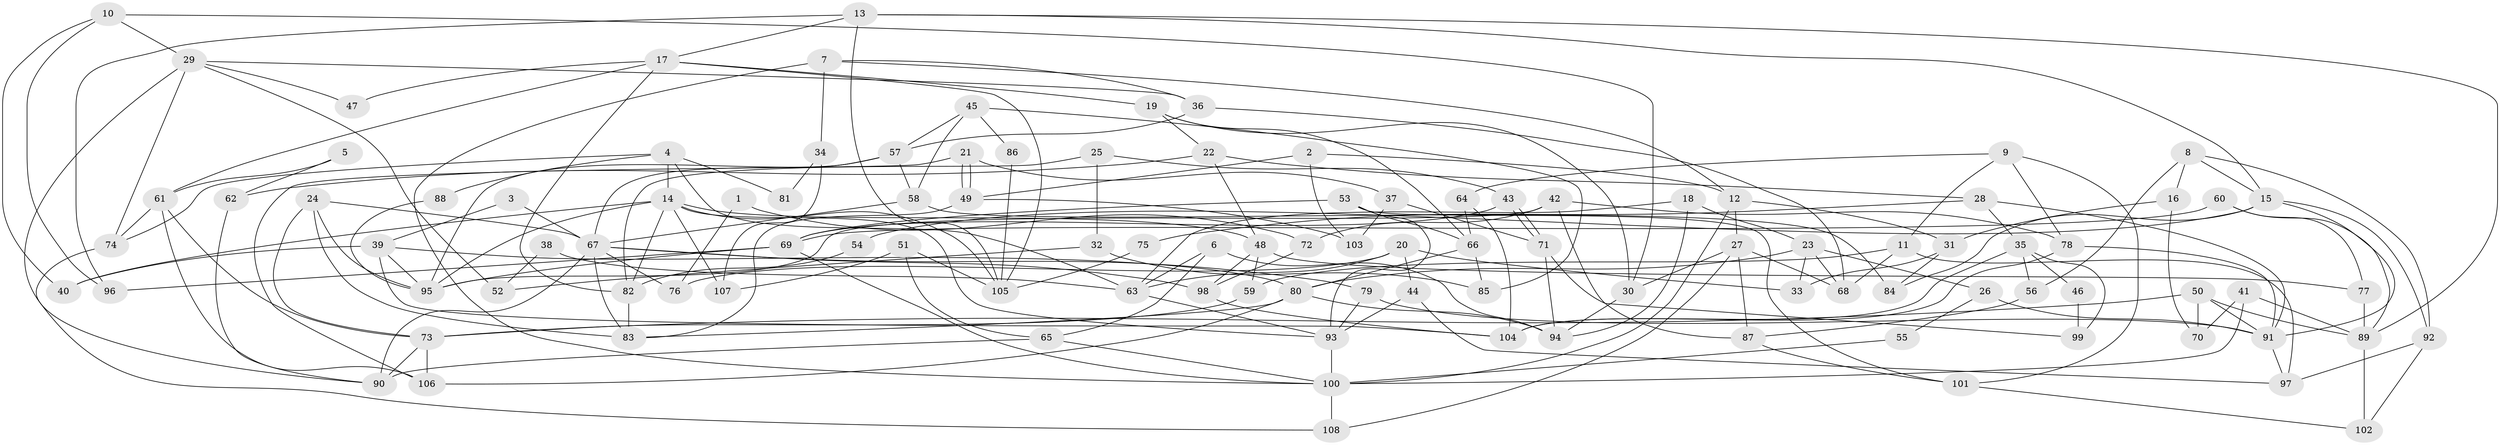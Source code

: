 // Generated by graph-tools (version 1.1) at 2025/02/03/09/25 03:02:09]
// undirected, 108 vertices, 216 edges
graph export_dot {
graph [start="1"]
  node [color=gray90,style=filled];
  1;
  2;
  3;
  4;
  5;
  6;
  7;
  8;
  9;
  10;
  11;
  12;
  13;
  14;
  15;
  16;
  17;
  18;
  19;
  20;
  21;
  22;
  23;
  24;
  25;
  26;
  27;
  28;
  29;
  30;
  31;
  32;
  33;
  34;
  35;
  36;
  37;
  38;
  39;
  40;
  41;
  42;
  43;
  44;
  45;
  46;
  47;
  48;
  49;
  50;
  51;
  52;
  53;
  54;
  55;
  56;
  57;
  58;
  59;
  60;
  61;
  62;
  63;
  64;
  65;
  66;
  67;
  68;
  69;
  70;
  71;
  72;
  73;
  74;
  75;
  76;
  77;
  78;
  79;
  80;
  81;
  82;
  83;
  84;
  85;
  86;
  87;
  88;
  89;
  90;
  91;
  92;
  93;
  94;
  95;
  96;
  97;
  98;
  99;
  100;
  101;
  102;
  103;
  104;
  105;
  106;
  107;
  108;
  1 -- 76;
  1 -- 72;
  2 -- 103;
  2 -- 49;
  2 -- 12;
  3 -- 39;
  3 -- 67;
  4 -- 74;
  4 -- 14;
  4 -- 63;
  4 -- 81;
  4 -- 88;
  5 -- 62;
  5 -- 61;
  6 -- 65;
  6 -- 94;
  6 -- 63;
  7 -- 100;
  7 -- 12;
  7 -- 34;
  7 -- 36;
  8 -- 16;
  8 -- 56;
  8 -- 15;
  8 -- 92;
  9 -- 101;
  9 -- 11;
  9 -- 64;
  9 -- 78;
  10 -- 40;
  10 -- 96;
  10 -- 29;
  10 -- 30;
  11 -- 59;
  11 -- 97;
  11 -- 68;
  12 -- 100;
  12 -- 27;
  12 -- 31;
  13 -- 89;
  13 -- 15;
  13 -- 17;
  13 -- 96;
  13 -- 105;
  14 -- 95;
  14 -- 105;
  14 -- 40;
  14 -- 48;
  14 -- 82;
  14 -- 93;
  14 -- 107;
  15 -- 92;
  15 -- 54;
  15 -- 84;
  15 -- 91;
  16 -- 31;
  16 -- 70;
  17 -- 19;
  17 -- 47;
  17 -- 61;
  17 -- 82;
  17 -- 105;
  18 -- 63;
  18 -- 23;
  18 -- 94;
  19 -- 30;
  19 -- 66;
  19 -- 22;
  20 -- 63;
  20 -- 33;
  20 -- 44;
  20 -- 76;
  21 -- 49;
  21 -- 49;
  21 -- 106;
  21 -- 37;
  22 -- 48;
  22 -- 28;
  22 -- 62;
  23 -- 68;
  23 -- 80;
  23 -- 26;
  23 -- 33;
  24 -- 67;
  24 -- 83;
  24 -- 73;
  24 -- 95;
  25 -- 82;
  25 -- 43;
  25 -- 32;
  26 -- 91;
  26 -- 55;
  27 -- 68;
  27 -- 30;
  27 -- 87;
  27 -- 108;
  28 -- 91;
  28 -- 35;
  28 -- 75;
  29 -- 90;
  29 -- 36;
  29 -- 47;
  29 -- 52;
  29 -- 74;
  30 -- 94;
  31 -- 84;
  31 -- 33;
  32 -- 85;
  32 -- 52;
  34 -- 107;
  34 -- 81;
  35 -- 104;
  35 -- 46;
  35 -- 56;
  35 -- 99;
  36 -- 57;
  36 -- 68;
  37 -- 71;
  37 -- 103;
  38 -- 63;
  38 -- 52;
  39 -- 95;
  39 -- 80;
  39 -- 40;
  39 -- 104;
  41 -- 89;
  41 -- 100;
  41 -- 70;
  42 -- 95;
  42 -- 78;
  42 -- 72;
  42 -- 87;
  43 -- 71;
  43 -- 71;
  43 -- 69;
  44 -- 93;
  44 -- 97;
  45 -- 58;
  45 -- 57;
  45 -- 85;
  45 -- 86;
  46 -- 99;
  48 -- 98;
  48 -- 59;
  48 -- 77;
  49 -- 83;
  49 -- 103;
  50 -- 89;
  50 -- 73;
  50 -- 70;
  50 -- 91;
  51 -- 105;
  51 -- 65;
  51 -- 107;
  53 -- 69;
  53 -- 93;
  53 -- 66;
  53 -- 101;
  54 -- 82;
  55 -- 100;
  56 -- 87;
  57 -- 67;
  57 -- 58;
  57 -- 95;
  58 -- 67;
  58 -- 84;
  59 -- 73;
  60 -- 69;
  60 -- 77;
  60 -- 89;
  61 -- 73;
  61 -- 74;
  61 -- 106;
  62 -- 90;
  63 -- 93;
  64 -- 104;
  64 -- 66;
  65 -- 100;
  65 -- 90;
  66 -- 80;
  66 -- 85;
  67 -- 79;
  67 -- 83;
  67 -- 76;
  67 -- 90;
  67 -- 98;
  69 -- 100;
  69 -- 95;
  69 -- 96;
  71 -- 94;
  71 -- 99;
  72 -- 98;
  73 -- 106;
  73 -- 90;
  74 -- 108;
  75 -- 105;
  77 -- 89;
  78 -- 91;
  78 -- 104;
  79 -- 91;
  79 -- 93;
  80 -- 94;
  80 -- 83;
  80 -- 106;
  82 -- 83;
  86 -- 105;
  87 -- 101;
  88 -- 95;
  89 -- 102;
  91 -- 97;
  92 -- 97;
  92 -- 102;
  93 -- 100;
  98 -- 104;
  100 -- 108;
  101 -- 102;
}
